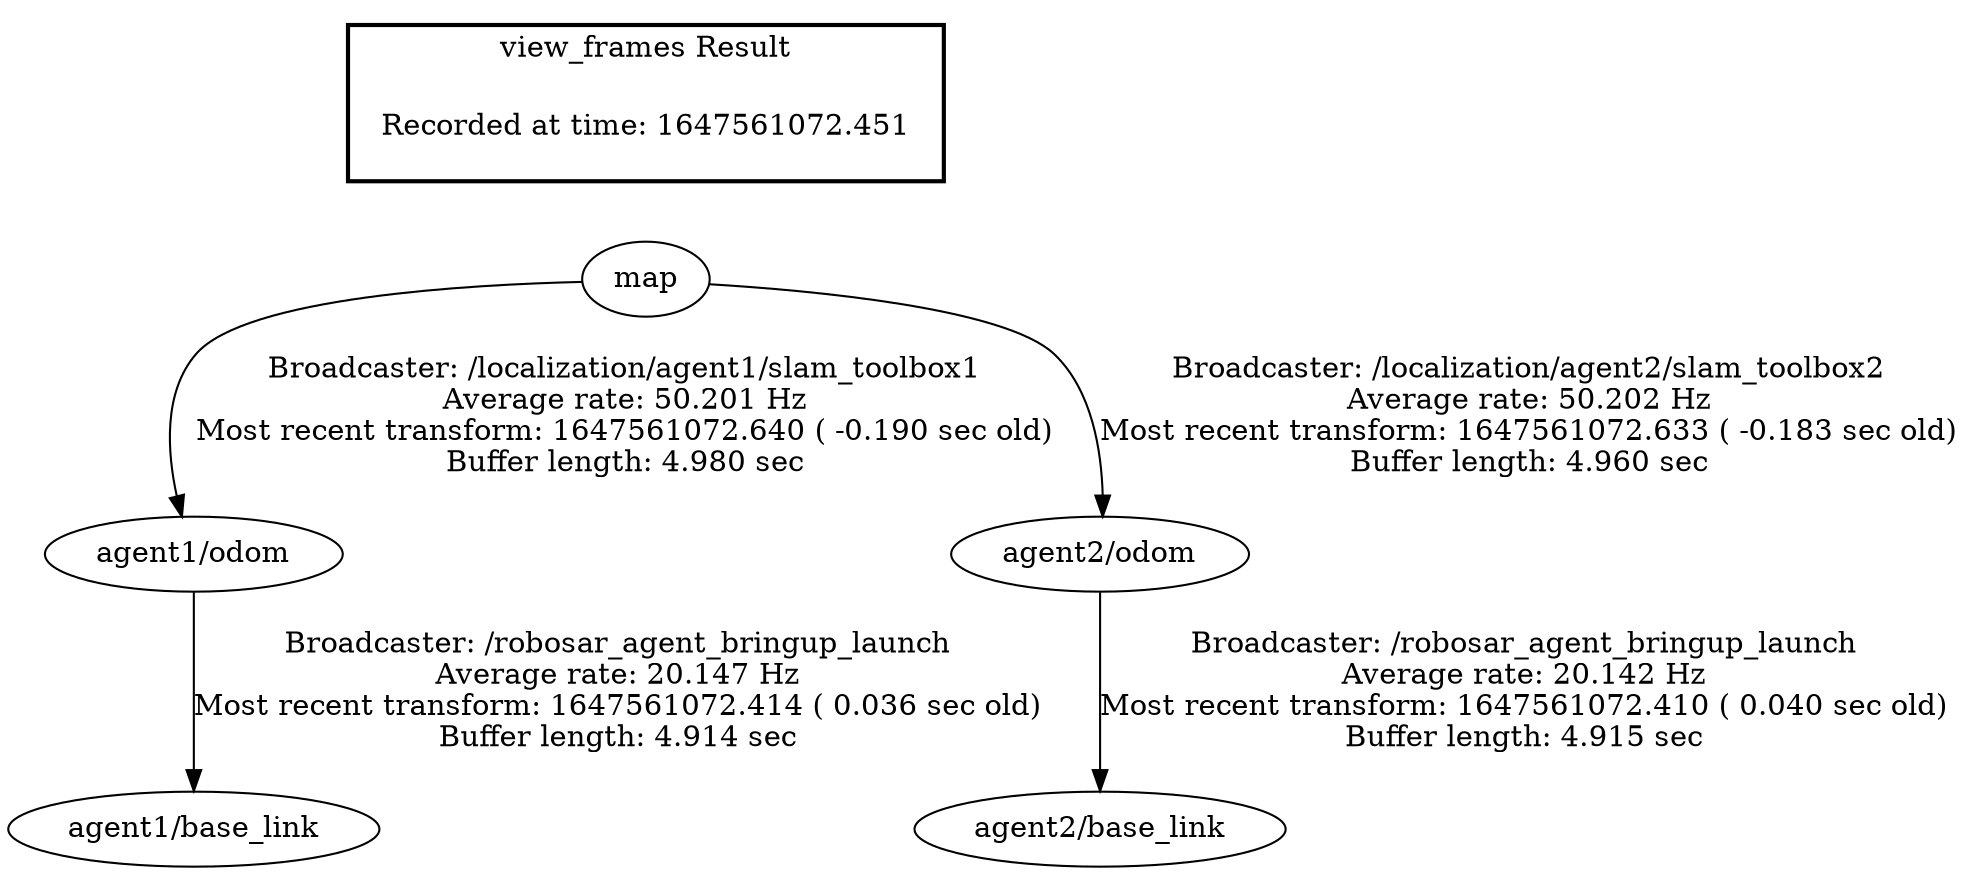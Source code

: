digraph G {
"map" -> "agent1/odom"[label="Broadcaster: /localization/agent1/slam_toolbox1\nAverage rate: 50.201 Hz\nMost recent transform: 1647561072.640 ( -0.190 sec old)\nBuffer length: 4.980 sec\n"];
"map" -> "agent2/odom"[label="Broadcaster: /localization/agent2/slam_toolbox2\nAverage rate: 50.202 Hz\nMost recent transform: 1647561072.633 ( -0.183 sec old)\nBuffer length: 4.960 sec\n"];
"agent2/odom" -> "agent2/base_link"[label="Broadcaster: /robosar_agent_bringup_launch\nAverage rate: 20.142 Hz\nMost recent transform: 1647561072.410 ( 0.040 sec old)\nBuffer length: 4.915 sec\n"];
"agent1/odom" -> "agent1/base_link"[label="Broadcaster: /robosar_agent_bringup_launch\nAverage rate: 20.147 Hz\nMost recent transform: 1647561072.414 ( 0.036 sec old)\nBuffer length: 4.914 sec\n"];
edge [style=invis];
 subgraph cluster_legend { style=bold; color=black; label ="view_frames Result";
"Recorded at time: 1647561072.451"[ shape=plaintext ] ;
 }->"map";
}